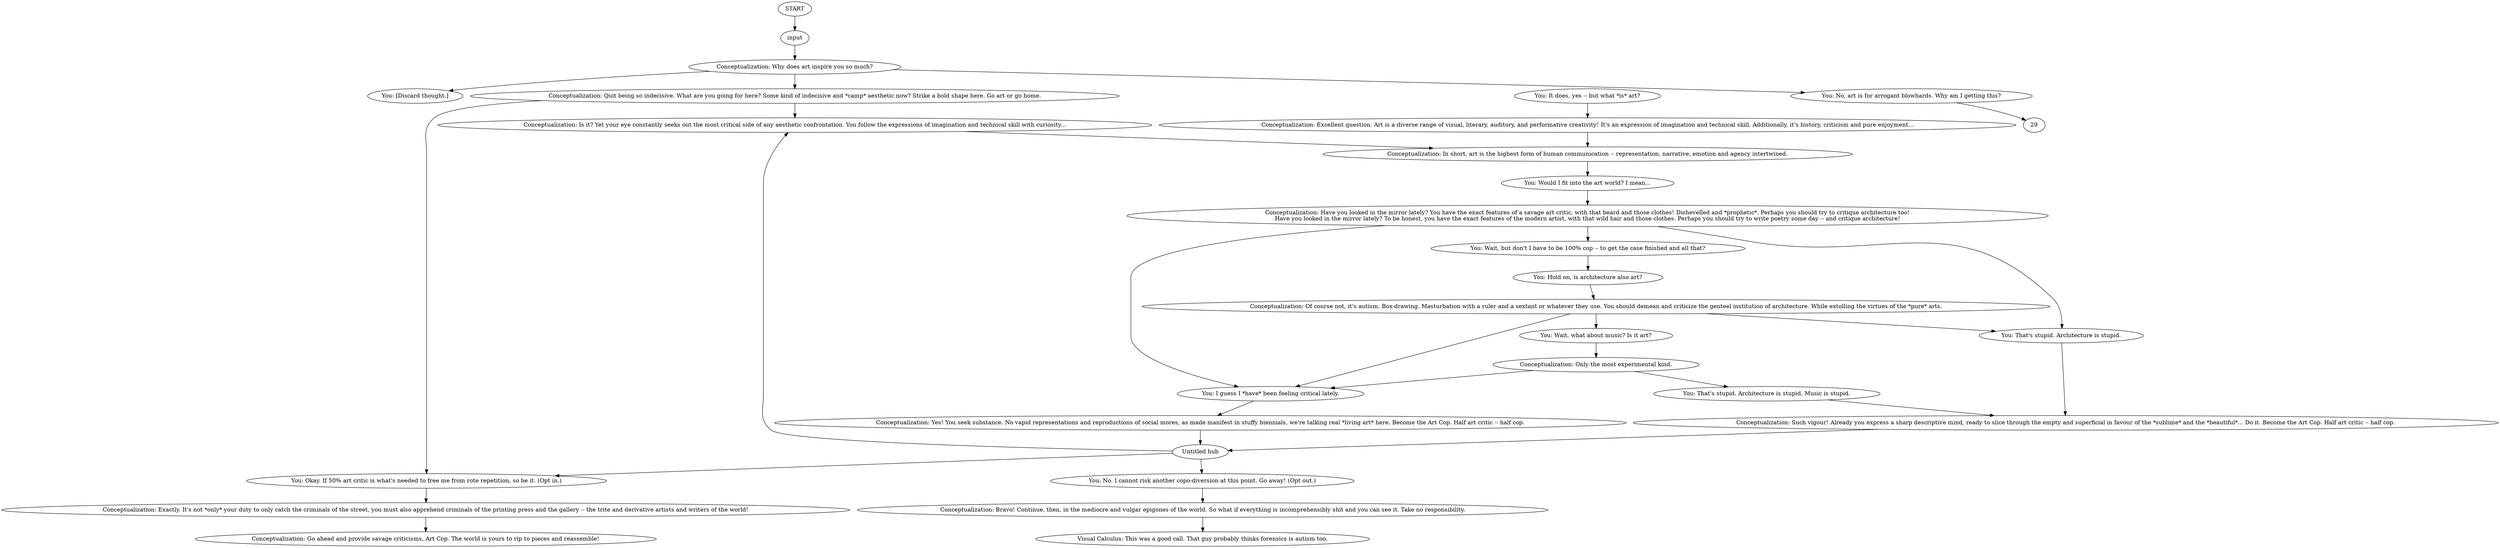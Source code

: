 # THOUGHT / ART COP
# Conceptualization is really interested in your Art Cop ideas
# ==================================================
digraph G {
	  0 [label="START"];
	  1 [label="input"];
	  2 [label="You: Wait, what about music? Is it art?"];
	  3 [label="Conceptualization: Why does art inspire you so much?"];
	  4 [label="You: No, art is for arrogant blowhards. Why am I getting this?"];
	  5 [label="Conceptualization: Of course not, it's autism. Box-drawing. Masturbation with a ruler and a sextant or whatever they use. You should demean and criticize the genteel institution of architecture. While extolling the virtues of the *pure* arts."];
	  6 [label="Conceptualization: Such vigour! Already you express a sharp descriptive mind, ready to slice through the empty and superficial in favour of the *sublime* and the *beautiful*... Do it. Become the Art Cop. Half art critic -- half cop."];
	  7 [label="Conceptualization: Excellent question. Art is a diverse range of visual, literary, auditory, and performative creativity! It's an expression of imagination and technical skill. Additionally, it's history, criticism and pure enjoyment..."];
	  8 [label="Conceptualization: Bravo! Continue, then, in the mediocre and vulgar epigones of the world. So what if everything is incomprehensibly shit and you can see it. Take no responsibility."];
	  9 [label="Conceptualization: Yes! You seek substance. No vapid representations and reproductions of social mores, as made manifest in stuffy biennials, we're talking real *living art* here. Become the Art Cop. Half art critic -- half cop."];
	  10 [label="Conceptualization: Have you looked in the mirror lately? You have the exact features of a savage art critic, with that beard and those clothes! Dishevelled and *prophetic*. Perhaps you should try to critique architecture too!\nHave you looked in the mirror lately? To be honest, you have the exact features of the modern artist, with that wild hair and those clothes. Perhaps you should try to write poetry some day -- and critique architecture!"];
	  11 [label="Visual Calculus: This was a good call. That guy probably thinks forensics is autism too."];
	  12 [label="Conceptualization: Only the most experimental kind."];
	  13 [label="Conceptualization: In short, art is the highest form of human communication -- representation, narrative, emotion and agency intertwined."];
	  14 [label="Conceptualization: Go ahead and provide savage criticisms, Art Cop. The world is yours to rip to pieces and reassemble!"];
	  15 [label="You: [Discard thought.]"];
	  16 [label="Conceptualization: Exactly. It's not *only* your duty to only catch the criminals of the street, you must also apprehend criminals of the printing press and the gallery -- the trite and derivative artists and writers of the world!"];
	  17 [label="You: That's stupid. Architecture is stupid."];
	  18 [label="You: Would I fit into the art world? I mean..."];
	  19 [label="You: That's stupid. Architecture is stupid. Music is stupid."];
	  20 [label="Untitled hub"];
	  21 [label="You: Okay. If 50% art critic is what's needed to free me from rote repetition, so be it. (Opt in.)"];
	  22 [label="You: I guess I *have* been feeling critical lately."];
	  23 [label="You: It does, yes -- but what *is* art?"];
	  24 [label="Conceptualization: Quit being so indecisive. What are you going for here? Some kind of indecisive and *camp* aesthetic now? Strike a bold shape here. Go art or go home."];
	  25 [label="You: Hold on, is architecture also art?"];
	  26 [label="You: Wait, but don't I have to be 100% cop -- to get the case finished and all that?"];
	  27 [label="You: No. I cannot risk another copo-diversion at this point. Go away! (Opt out.)"];
	  28 [label="Conceptualization: Is it? Yet your eye constantly seeks out the most critical side of any aesthetic confrontation. You follow the expressions of imagination and technical skill with curiosity..."];
	  0 -> 1
	  1 -> 3
	  2 -> 12
	  3 -> 24
	  3 -> 4
	  3 -> 15
	  4 -> 29
	  5 -> 17
	  5 -> 2
	  5 -> 22
	  6 -> 20
	  7 -> 13
	  8 -> 11
	  9 -> 20
	  10 -> 17
	  10 -> 26
	  10 -> 22
	  12 -> 19
	  12 -> 22
	  13 -> 18
	  16 -> 14
	  17 -> 6
	  18 -> 10
	  19 -> 6
	  20 -> 27
	  20 -> 28
	  20 -> 21
	  21 -> 16
	  22 -> 9
	  23 -> 7
	  24 -> 28
	  24 -> 21
	  25 -> 5
	  26 -> 25
	  27 -> 8
	  28 -> 13
}

